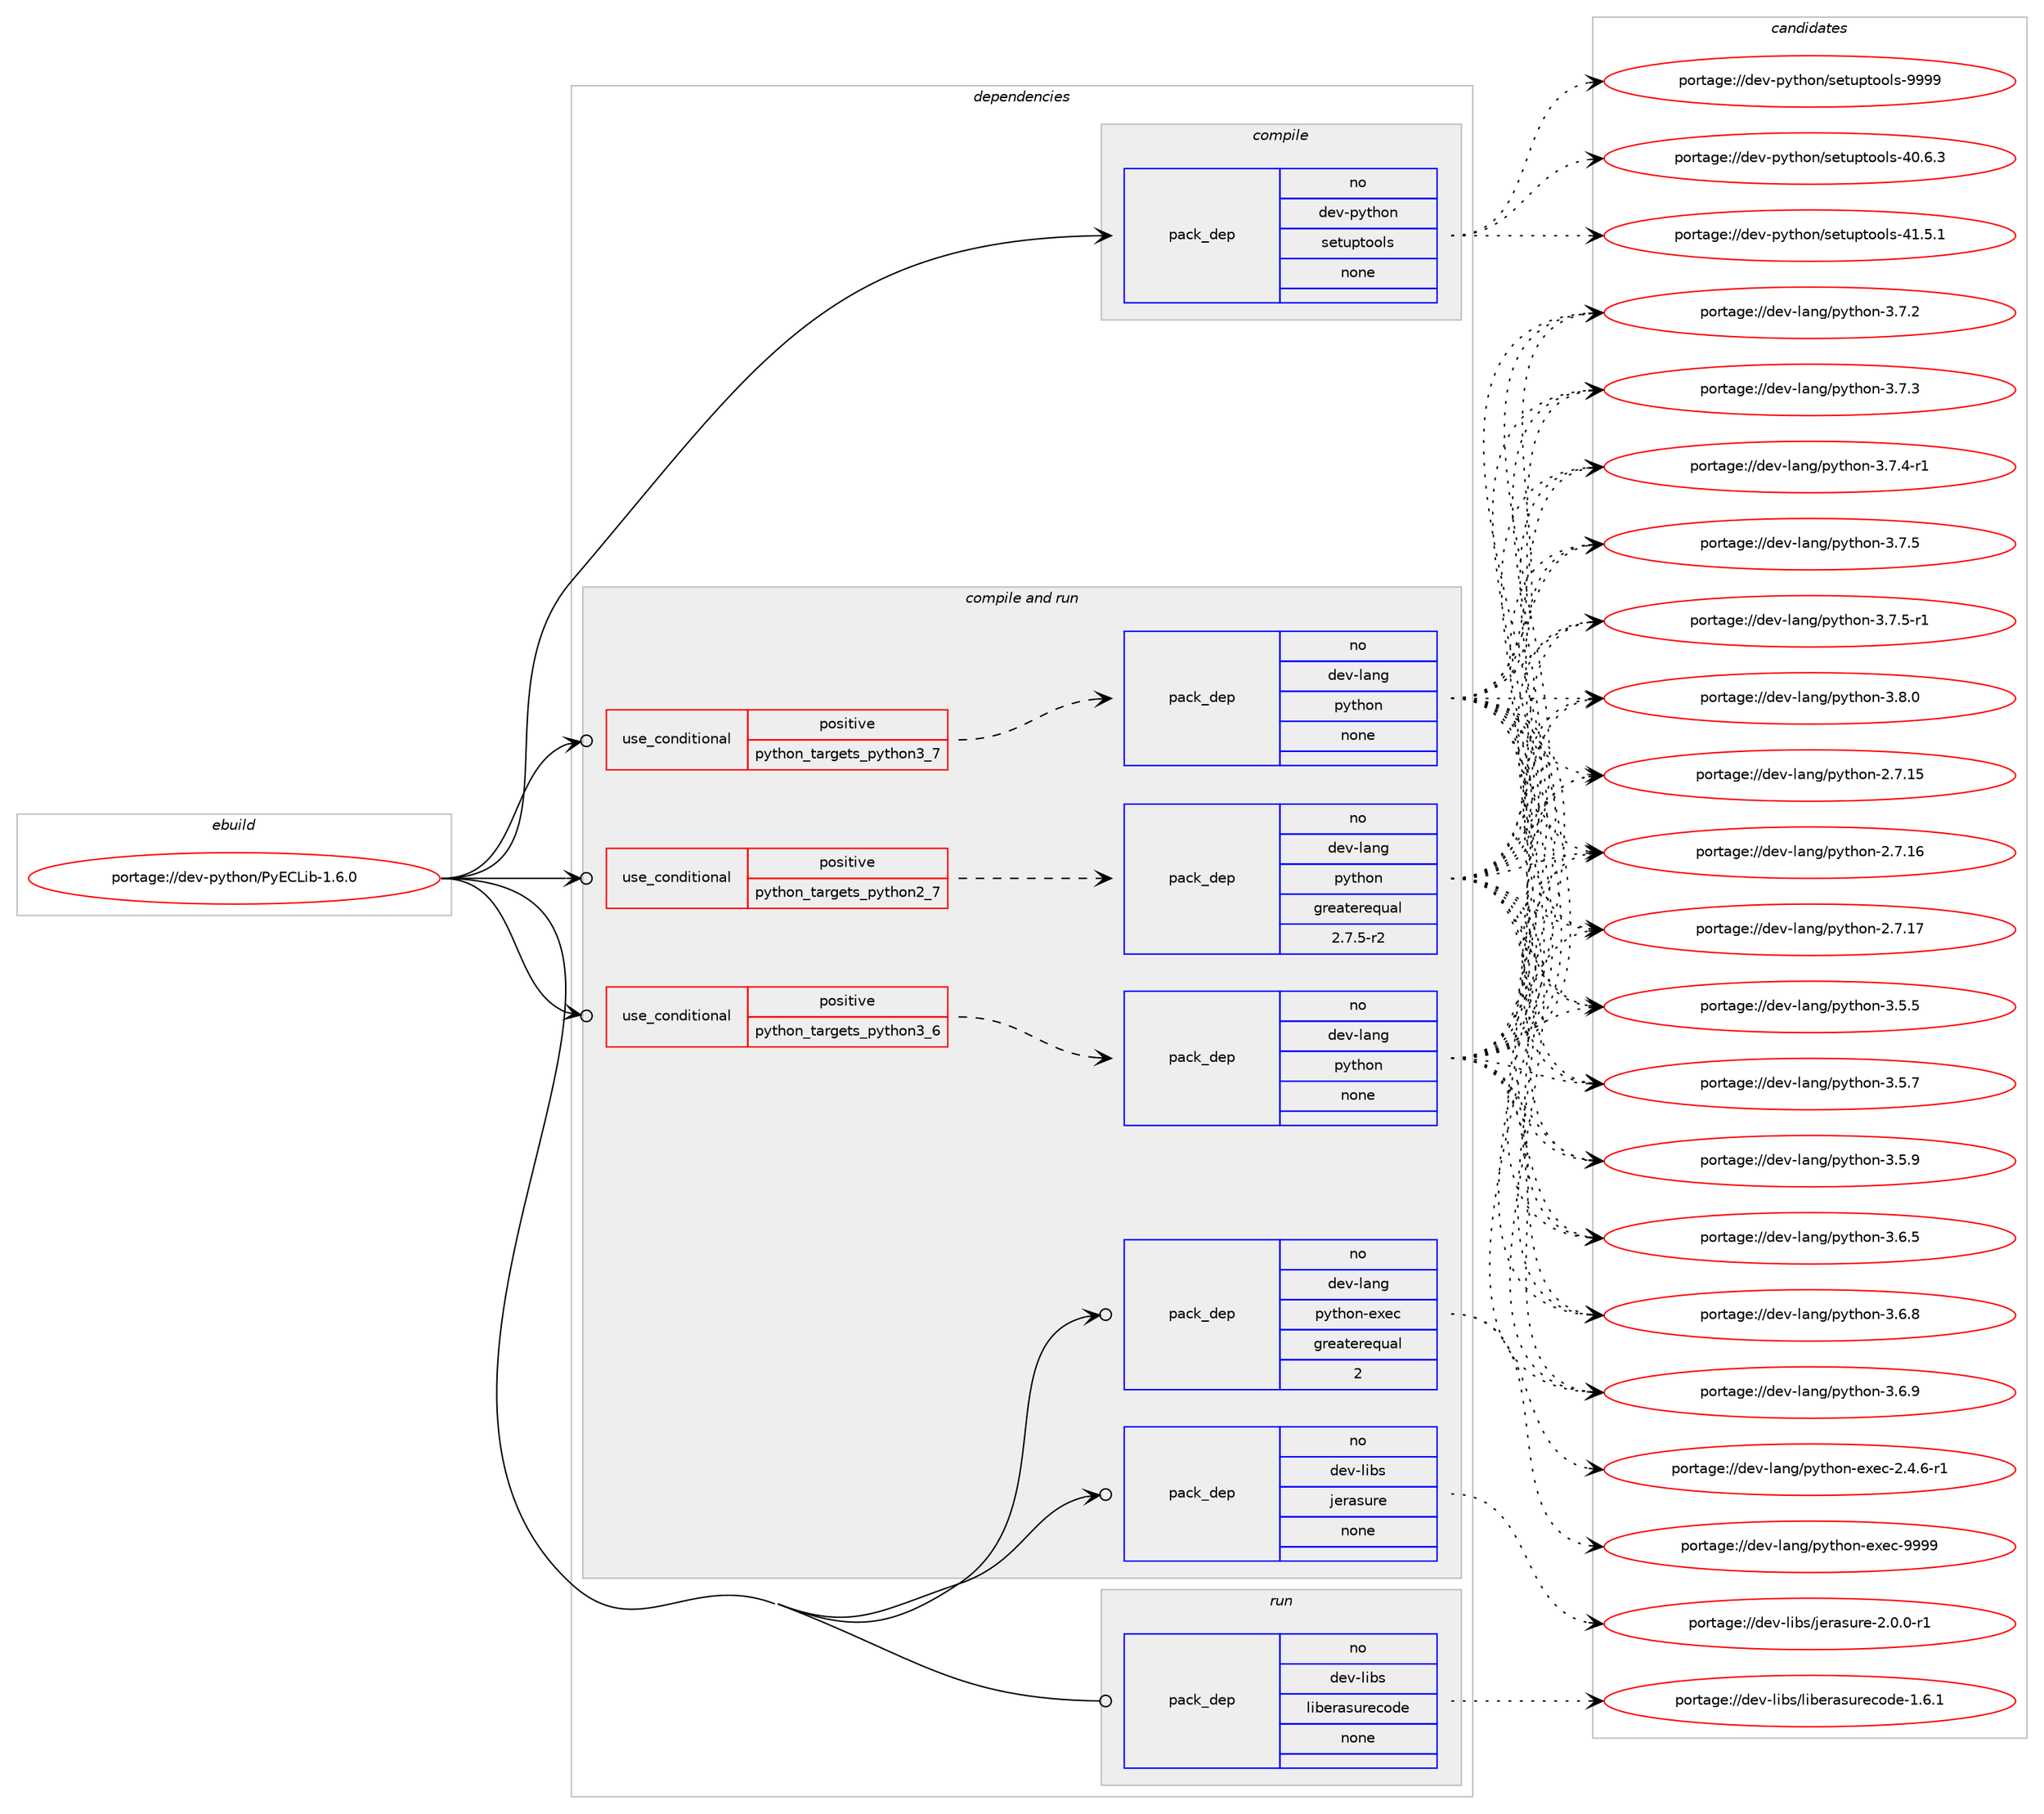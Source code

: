 digraph prolog {

# *************
# Graph options
# *************

newrank=true;
concentrate=true;
compound=true;
graph [rankdir=LR,fontname=Helvetica,fontsize=10,ranksep=1.5];#, ranksep=2.5, nodesep=0.2];
edge  [arrowhead=vee];
node  [fontname=Helvetica,fontsize=10];

# **********
# The ebuild
# **********

subgraph cluster_leftcol {
color=gray;
rank=same;
label=<<i>ebuild</i>>;
id [label="portage://dev-python/PyECLib-1.6.0", color=red, width=4, href="../dev-python/PyECLib-1.6.0.svg"];
}

# ****************
# The dependencies
# ****************

subgraph cluster_midcol {
color=gray;
label=<<i>dependencies</i>>;
subgraph cluster_compile {
fillcolor="#eeeeee";
style=filled;
label=<<i>compile</i>>;
subgraph pack99537 {
dependency127810 [label=<<TABLE BORDER="0" CELLBORDER="1" CELLSPACING="0" CELLPADDING="4" WIDTH="220"><TR><TD ROWSPAN="6" CELLPADDING="30">pack_dep</TD></TR><TR><TD WIDTH="110">no</TD></TR><TR><TD>dev-python</TD></TR><TR><TD>setuptools</TD></TR><TR><TD>none</TD></TR><TR><TD></TD></TR></TABLE>>, shape=none, color=blue];
}
id:e -> dependency127810:w [weight=20,style="solid",arrowhead="vee"];
}
subgraph cluster_compileandrun {
fillcolor="#eeeeee";
style=filled;
label=<<i>compile and run</i>>;
subgraph cond24972 {
dependency127811 [label=<<TABLE BORDER="0" CELLBORDER="1" CELLSPACING="0" CELLPADDING="4"><TR><TD ROWSPAN="3" CELLPADDING="10">use_conditional</TD></TR><TR><TD>positive</TD></TR><TR><TD>python_targets_python2_7</TD></TR></TABLE>>, shape=none, color=red];
subgraph pack99538 {
dependency127812 [label=<<TABLE BORDER="0" CELLBORDER="1" CELLSPACING="0" CELLPADDING="4" WIDTH="220"><TR><TD ROWSPAN="6" CELLPADDING="30">pack_dep</TD></TR><TR><TD WIDTH="110">no</TD></TR><TR><TD>dev-lang</TD></TR><TR><TD>python</TD></TR><TR><TD>greaterequal</TD></TR><TR><TD>2.7.5-r2</TD></TR></TABLE>>, shape=none, color=blue];
}
dependency127811:e -> dependency127812:w [weight=20,style="dashed",arrowhead="vee"];
}
id:e -> dependency127811:w [weight=20,style="solid",arrowhead="odotvee"];
subgraph cond24973 {
dependency127813 [label=<<TABLE BORDER="0" CELLBORDER="1" CELLSPACING="0" CELLPADDING="4"><TR><TD ROWSPAN="3" CELLPADDING="10">use_conditional</TD></TR><TR><TD>positive</TD></TR><TR><TD>python_targets_python3_6</TD></TR></TABLE>>, shape=none, color=red];
subgraph pack99539 {
dependency127814 [label=<<TABLE BORDER="0" CELLBORDER="1" CELLSPACING="0" CELLPADDING="4" WIDTH="220"><TR><TD ROWSPAN="6" CELLPADDING="30">pack_dep</TD></TR><TR><TD WIDTH="110">no</TD></TR><TR><TD>dev-lang</TD></TR><TR><TD>python</TD></TR><TR><TD>none</TD></TR><TR><TD></TD></TR></TABLE>>, shape=none, color=blue];
}
dependency127813:e -> dependency127814:w [weight=20,style="dashed",arrowhead="vee"];
}
id:e -> dependency127813:w [weight=20,style="solid",arrowhead="odotvee"];
subgraph cond24974 {
dependency127815 [label=<<TABLE BORDER="0" CELLBORDER="1" CELLSPACING="0" CELLPADDING="4"><TR><TD ROWSPAN="3" CELLPADDING="10">use_conditional</TD></TR><TR><TD>positive</TD></TR><TR><TD>python_targets_python3_7</TD></TR></TABLE>>, shape=none, color=red];
subgraph pack99540 {
dependency127816 [label=<<TABLE BORDER="0" CELLBORDER="1" CELLSPACING="0" CELLPADDING="4" WIDTH="220"><TR><TD ROWSPAN="6" CELLPADDING="30">pack_dep</TD></TR><TR><TD WIDTH="110">no</TD></TR><TR><TD>dev-lang</TD></TR><TR><TD>python</TD></TR><TR><TD>none</TD></TR><TR><TD></TD></TR></TABLE>>, shape=none, color=blue];
}
dependency127815:e -> dependency127816:w [weight=20,style="dashed",arrowhead="vee"];
}
id:e -> dependency127815:w [weight=20,style="solid",arrowhead="odotvee"];
subgraph pack99541 {
dependency127817 [label=<<TABLE BORDER="0" CELLBORDER="1" CELLSPACING="0" CELLPADDING="4" WIDTH="220"><TR><TD ROWSPAN="6" CELLPADDING="30">pack_dep</TD></TR><TR><TD WIDTH="110">no</TD></TR><TR><TD>dev-lang</TD></TR><TR><TD>python-exec</TD></TR><TR><TD>greaterequal</TD></TR><TR><TD>2</TD></TR></TABLE>>, shape=none, color=blue];
}
id:e -> dependency127817:w [weight=20,style="solid",arrowhead="odotvee"];
subgraph pack99542 {
dependency127818 [label=<<TABLE BORDER="0" CELLBORDER="1" CELLSPACING="0" CELLPADDING="4" WIDTH="220"><TR><TD ROWSPAN="6" CELLPADDING="30">pack_dep</TD></TR><TR><TD WIDTH="110">no</TD></TR><TR><TD>dev-libs</TD></TR><TR><TD>jerasure</TD></TR><TR><TD>none</TD></TR><TR><TD></TD></TR></TABLE>>, shape=none, color=blue];
}
id:e -> dependency127818:w [weight=20,style="solid",arrowhead="odotvee"];
}
subgraph cluster_run {
fillcolor="#eeeeee";
style=filled;
label=<<i>run</i>>;
subgraph pack99543 {
dependency127819 [label=<<TABLE BORDER="0" CELLBORDER="1" CELLSPACING="0" CELLPADDING="4" WIDTH="220"><TR><TD ROWSPAN="6" CELLPADDING="30">pack_dep</TD></TR><TR><TD WIDTH="110">no</TD></TR><TR><TD>dev-libs</TD></TR><TR><TD>liberasurecode</TD></TR><TR><TD>none</TD></TR><TR><TD></TD></TR></TABLE>>, shape=none, color=blue];
}
id:e -> dependency127819:w [weight=20,style="solid",arrowhead="odot"];
}
}

# **************
# The candidates
# **************

subgraph cluster_choices {
rank=same;
color=gray;
label=<<i>candidates</i>>;

subgraph choice99537 {
color=black;
nodesep=1;
choiceportage100101118451121211161041111104711510111611711211611111110811545524846544651 [label="portage://dev-python/setuptools-40.6.3", color=red, width=4,href="../dev-python/setuptools-40.6.3.svg"];
choiceportage100101118451121211161041111104711510111611711211611111110811545524946534649 [label="portage://dev-python/setuptools-41.5.1", color=red, width=4,href="../dev-python/setuptools-41.5.1.svg"];
choiceportage10010111845112121116104111110471151011161171121161111111081154557575757 [label="portage://dev-python/setuptools-9999", color=red, width=4,href="../dev-python/setuptools-9999.svg"];
dependency127810:e -> choiceportage100101118451121211161041111104711510111611711211611111110811545524846544651:w [style=dotted,weight="100"];
dependency127810:e -> choiceportage100101118451121211161041111104711510111611711211611111110811545524946534649:w [style=dotted,weight="100"];
dependency127810:e -> choiceportage10010111845112121116104111110471151011161171121161111111081154557575757:w [style=dotted,weight="100"];
}
subgraph choice99538 {
color=black;
nodesep=1;
choiceportage10010111845108971101034711212111610411111045504655464953 [label="portage://dev-lang/python-2.7.15", color=red, width=4,href="../dev-lang/python-2.7.15.svg"];
choiceportage10010111845108971101034711212111610411111045504655464954 [label="portage://dev-lang/python-2.7.16", color=red, width=4,href="../dev-lang/python-2.7.16.svg"];
choiceportage10010111845108971101034711212111610411111045504655464955 [label="portage://dev-lang/python-2.7.17", color=red, width=4,href="../dev-lang/python-2.7.17.svg"];
choiceportage100101118451089711010347112121116104111110455146534653 [label="portage://dev-lang/python-3.5.5", color=red, width=4,href="../dev-lang/python-3.5.5.svg"];
choiceportage100101118451089711010347112121116104111110455146534655 [label="portage://dev-lang/python-3.5.7", color=red, width=4,href="../dev-lang/python-3.5.7.svg"];
choiceportage100101118451089711010347112121116104111110455146534657 [label="portage://dev-lang/python-3.5.9", color=red, width=4,href="../dev-lang/python-3.5.9.svg"];
choiceportage100101118451089711010347112121116104111110455146544653 [label="portage://dev-lang/python-3.6.5", color=red, width=4,href="../dev-lang/python-3.6.5.svg"];
choiceportage100101118451089711010347112121116104111110455146544656 [label="portage://dev-lang/python-3.6.8", color=red, width=4,href="../dev-lang/python-3.6.8.svg"];
choiceportage100101118451089711010347112121116104111110455146544657 [label="portage://dev-lang/python-3.6.9", color=red, width=4,href="../dev-lang/python-3.6.9.svg"];
choiceportage100101118451089711010347112121116104111110455146554650 [label="portage://dev-lang/python-3.7.2", color=red, width=4,href="../dev-lang/python-3.7.2.svg"];
choiceportage100101118451089711010347112121116104111110455146554651 [label="portage://dev-lang/python-3.7.3", color=red, width=4,href="../dev-lang/python-3.7.3.svg"];
choiceportage1001011184510897110103471121211161041111104551465546524511449 [label="portage://dev-lang/python-3.7.4-r1", color=red, width=4,href="../dev-lang/python-3.7.4-r1.svg"];
choiceportage100101118451089711010347112121116104111110455146554653 [label="portage://dev-lang/python-3.7.5", color=red, width=4,href="../dev-lang/python-3.7.5.svg"];
choiceportage1001011184510897110103471121211161041111104551465546534511449 [label="portage://dev-lang/python-3.7.5-r1", color=red, width=4,href="../dev-lang/python-3.7.5-r1.svg"];
choiceportage100101118451089711010347112121116104111110455146564648 [label="portage://dev-lang/python-3.8.0", color=red, width=4,href="../dev-lang/python-3.8.0.svg"];
dependency127812:e -> choiceportage10010111845108971101034711212111610411111045504655464953:w [style=dotted,weight="100"];
dependency127812:e -> choiceportage10010111845108971101034711212111610411111045504655464954:w [style=dotted,weight="100"];
dependency127812:e -> choiceportage10010111845108971101034711212111610411111045504655464955:w [style=dotted,weight="100"];
dependency127812:e -> choiceportage100101118451089711010347112121116104111110455146534653:w [style=dotted,weight="100"];
dependency127812:e -> choiceportage100101118451089711010347112121116104111110455146534655:w [style=dotted,weight="100"];
dependency127812:e -> choiceportage100101118451089711010347112121116104111110455146534657:w [style=dotted,weight="100"];
dependency127812:e -> choiceportage100101118451089711010347112121116104111110455146544653:w [style=dotted,weight="100"];
dependency127812:e -> choiceportage100101118451089711010347112121116104111110455146544656:w [style=dotted,weight="100"];
dependency127812:e -> choiceportage100101118451089711010347112121116104111110455146544657:w [style=dotted,weight="100"];
dependency127812:e -> choiceportage100101118451089711010347112121116104111110455146554650:w [style=dotted,weight="100"];
dependency127812:e -> choiceportage100101118451089711010347112121116104111110455146554651:w [style=dotted,weight="100"];
dependency127812:e -> choiceportage1001011184510897110103471121211161041111104551465546524511449:w [style=dotted,weight="100"];
dependency127812:e -> choiceportage100101118451089711010347112121116104111110455146554653:w [style=dotted,weight="100"];
dependency127812:e -> choiceportage1001011184510897110103471121211161041111104551465546534511449:w [style=dotted,weight="100"];
dependency127812:e -> choiceportage100101118451089711010347112121116104111110455146564648:w [style=dotted,weight="100"];
}
subgraph choice99539 {
color=black;
nodesep=1;
choiceportage10010111845108971101034711212111610411111045504655464953 [label="portage://dev-lang/python-2.7.15", color=red, width=4,href="../dev-lang/python-2.7.15.svg"];
choiceportage10010111845108971101034711212111610411111045504655464954 [label="portage://dev-lang/python-2.7.16", color=red, width=4,href="../dev-lang/python-2.7.16.svg"];
choiceportage10010111845108971101034711212111610411111045504655464955 [label="portage://dev-lang/python-2.7.17", color=red, width=4,href="../dev-lang/python-2.7.17.svg"];
choiceportage100101118451089711010347112121116104111110455146534653 [label="portage://dev-lang/python-3.5.5", color=red, width=4,href="../dev-lang/python-3.5.5.svg"];
choiceportage100101118451089711010347112121116104111110455146534655 [label="portage://dev-lang/python-3.5.7", color=red, width=4,href="../dev-lang/python-3.5.7.svg"];
choiceportage100101118451089711010347112121116104111110455146534657 [label="portage://dev-lang/python-3.5.9", color=red, width=4,href="../dev-lang/python-3.5.9.svg"];
choiceportage100101118451089711010347112121116104111110455146544653 [label="portage://dev-lang/python-3.6.5", color=red, width=4,href="../dev-lang/python-3.6.5.svg"];
choiceportage100101118451089711010347112121116104111110455146544656 [label="portage://dev-lang/python-3.6.8", color=red, width=4,href="../dev-lang/python-3.6.8.svg"];
choiceportage100101118451089711010347112121116104111110455146544657 [label="portage://dev-lang/python-3.6.9", color=red, width=4,href="../dev-lang/python-3.6.9.svg"];
choiceportage100101118451089711010347112121116104111110455146554650 [label="portage://dev-lang/python-3.7.2", color=red, width=4,href="../dev-lang/python-3.7.2.svg"];
choiceportage100101118451089711010347112121116104111110455146554651 [label="portage://dev-lang/python-3.7.3", color=red, width=4,href="../dev-lang/python-3.7.3.svg"];
choiceportage1001011184510897110103471121211161041111104551465546524511449 [label="portage://dev-lang/python-3.7.4-r1", color=red, width=4,href="../dev-lang/python-3.7.4-r1.svg"];
choiceportage100101118451089711010347112121116104111110455146554653 [label="portage://dev-lang/python-3.7.5", color=red, width=4,href="../dev-lang/python-3.7.5.svg"];
choiceportage1001011184510897110103471121211161041111104551465546534511449 [label="portage://dev-lang/python-3.7.5-r1", color=red, width=4,href="../dev-lang/python-3.7.5-r1.svg"];
choiceportage100101118451089711010347112121116104111110455146564648 [label="portage://dev-lang/python-3.8.0", color=red, width=4,href="../dev-lang/python-3.8.0.svg"];
dependency127814:e -> choiceportage10010111845108971101034711212111610411111045504655464953:w [style=dotted,weight="100"];
dependency127814:e -> choiceportage10010111845108971101034711212111610411111045504655464954:w [style=dotted,weight="100"];
dependency127814:e -> choiceportage10010111845108971101034711212111610411111045504655464955:w [style=dotted,weight="100"];
dependency127814:e -> choiceportage100101118451089711010347112121116104111110455146534653:w [style=dotted,weight="100"];
dependency127814:e -> choiceportage100101118451089711010347112121116104111110455146534655:w [style=dotted,weight="100"];
dependency127814:e -> choiceportage100101118451089711010347112121116104111110455146534657:w [style=dotted,weight="100"];
dependency127814:e -> choiceportage100101118451089711010347112121116104111110455146544653:w [style=dotted,weight="100"];
dependency127814:e -> choiceportage100101118451089711010347112121116104111110455146544656:w [style=dotted,weight="100"];
dependency127814:e -> choiceportage100101118451089711010347112121116104111110455146544657:w [style=dotted,weight="100"];
dependency127814:e -> choiceportage100101118451089711010347112121116104111110455146554650:w [style=dotted,weight="100"];
dependency127814:e -> choiceportage100101118451089711010347112121116104111110455146554651:w [style=dotted,weight="100"];
dependency127814:e -> choiceportage1001011184510897110103471121211161041111104551465546524511449:w [style=dotted,weight="100"];
dependency127814:e -> choiceportage100101118451089711010347112121116104111110455146554653:w [style=dotted,weight="100"];
dependency127814:e -> choiceportage1001011184510897110103471121211161041111104551465546534511449:w [style=dotted,weight="100"];
dependency127814:e -> choiceportage100101118451089711010347112121116104111110455146564648:w [style=dotted,weight="100"];
}
subgraph choice99540 {
color=black;
nodesep=1;
choiceportage10010111845108971101034711212111610411111045504655464953 [label="portage://dev-lang/python-2.7.15", color=red, width=4,href="../dev-lang/python-2.7.15.svg"];
choiceportage10010111845108971101034711212111610411111045504655464954 [label="portage://dev-lang/python-2.7.16", color=red, width=4,href="../dev-lang/python-2.7.16.svg"];
choiceportage10010111845108971101034711212111610411111045504655464955 [label="portage://dev-lang/python-2.7.17", color=red, width=4,href="../dev-lang/python-2.7.17.svg"];
choiceportage100101118451089711010347112121116104111110455146534653 [label="portage://dev-lang/python-3.5.5", color=red, width=4,href="../dev-lang/python-3.5.5.svg"];
choiceportage100101118451089711010347112121116104111110455146534655 [label="portage://dev-lang/python-3.5.7", color=red, width=4,href="../dev-lang/python-3.5.7.svg"];
choiceportage100101118451089711010347112121116104111110455146534657 [label="portage://dev-lang/python-3.5.9", color=red, width=4,href="../dev-lang/python-3.5.9.svg"];
choiceportage100101118451089711010347112121116104111110455146544653 [label="portage://dev-lang/python-3.6.5", color=red, width=4,href="../dev-lang/python-3.6.5.svg"];
choiceportage100101118451089711010347112121116104111110455146544656 [label="portage://dev-lang/python-3.6.8", color=red, width=4,href="../dev-lang/python-3.6.8.svg"];
choiceportage100101118451089711010347112121116104111110455146544657 [label="portage://dev-lang/python-3.6.9", color=red, width=4,href="../dev-lang/python-3.6.9.svg"];
choiceportage100101118451089711010347112121116104111110455146554650 [label="portage://dev-lang/python-3.7.2", color=red, width=4,href="../dev-lang/python-3.7.2.svg"];
choiceportage100101118451089711010347112121116104111110455146554651 [label="portage://dev-lang/python-3.7.3", color=red, width=4,href="../dev-lang/python-3.7.3.svg"];
choiceportage1001011184510897110103471121211161041111104551465546524511449 [label="portage://dev-lang/python-3.7.4-r1", color=red, width=4,href="../dev-lang/python-3.7.4-r1.svg"];
choiceportage100101118451089711010347112121116104111110455146554653 [label="portage://dev-lang/python-3.7.5", color=red, width=4,href="../dev-lang/python-3.7.5.svg"];
choiceportage1001011184510897110103471121211161041111104551465546534511449 [label="portage://dev-lang/python-3.7.5-r1", color=red, width=4,href="../dev-lang/python-3.7.5-r1.svg"];
choiceportage100101118451089711010347112121116104111110455146564648 [label="portage://dev-lang/python-3.8.0", color=red, width=4,href="../dev-lang/python-3.8.0.svg"];
dependency127816:e -> choiceportage10010111845108971101034711212111610411111045504655464953:w [style=dotted,weight="100"];
dependency127816:e -> choiceportage10010111845108971101034711212111610411111045504655464954:w [style=dotted,weight="100"];
dependency127816:e -> choiceportage10010111845108971101034711212111610411111045504655464955:w [style=dotted,weight="100"];
dependency127816:e -> choiceportage100101118451089711010347112121116104111110455146534653:w [style=dotted,weight="100"];
dependency127816:e -> choiceportage100101118451089711010347112121116104111110455146534655:w [style=dotted,weight="100"];
dependency127816:e -> choiceportage100101118451089711010347112121116104111110455146534657:w [style=dotted,weight="100"];
dependency127816:e -> choiceportage100101118451089711010347112121116104111110455146544653:w [style=dotted,weight="100"];
dependency127816:e -> choiceportage100101118451089711010347112121116104111110455146544656:w [style=dotted,weight="100"];
dependency127816:e -> choiceportage100101118451089711010347112121116104111110455146544657:w [style=dotted,weight="100"];
dependency127816:e -> choiceportage100101118451089711010347112121116104111110455146554650:w [style=dotted,weight="100"];
dependency127816:e -> choiceportage100101118451089711010347112121116104111110455146554651:w [style=dotted,weight="100"];
dependency127816:e -> choiceportage1001011184510897110103471121211161041111104551465546524511449:w [style=dotted,weight="100"];
dependency127816:e -> choiceportage100101118451089711010347112121116104111110455146554653:w [style=dotted,weight="100"];
dependency127816:e -> choiceportage1001011184510897110103471121211161041111104551465546534511449:w [style=dotted,weight="100"];
dependency127816:e -> choiceportage100101118451089711010347112121116104111110455146564648:w [style=dotted,weight="100"];
}
subgraph choice99541 {
color=black;
nodesep=1;
choiceportage10010111845108971101034711212111610411111045101120101994550465246544511449 [label="portage://dev-lang/python-exec-2.4.6-r1", color=red, width=4,href="../dev-lang/python-exec-2.4.6-r1.svg"];
choiceportage10010111845108971101034711212111610411111045101120101994557575757 [label="portage://dev-lang/python-exec-9999", color=red, width=4,href="../dev-lang/python-exec-9999.svg"];
dependency127817:e -> choiceportage10010111845108971101034711212111610411111045101120101994550465246544511449:w [style=dotted,weight="100"];
dependency127817:e -> choiceportage10010111845108971101034711212111610411111045101120101994557575757:w [style=dotted,weight="100"];
}
subgraph choice99542 {
color=black;
nodesep=1;
choiceportage100101118451081059811547106101114971151171141014550464846484511449 [label="portage://dev-libs/jerasure-2.0.0-r1", color=red, width=4,href="../dev-libs/jerasure-2.0.0-r1.svg"];
dependency127818:e -> choiceportage100101118451081059811547106101114971151171141014550464846484511449:w [style=dotted,weight="100"];
}
subgraph choice99543 {
color=black;
nodesep=1;
choiceportage100101118451081059811547108105981011149711511711410199111100101454946544649 [label="portage://dev-libs/liberasurecode-1.6.1", color=red, width=4,href="../dev-libs/liberasurecode-1.6.1.svg"];
dependency127819:e -> choiceportage100101118451081059811547108105981011149711511711410199111100101454946544649:w [style=dotted,weight="100"];
}
}

}
